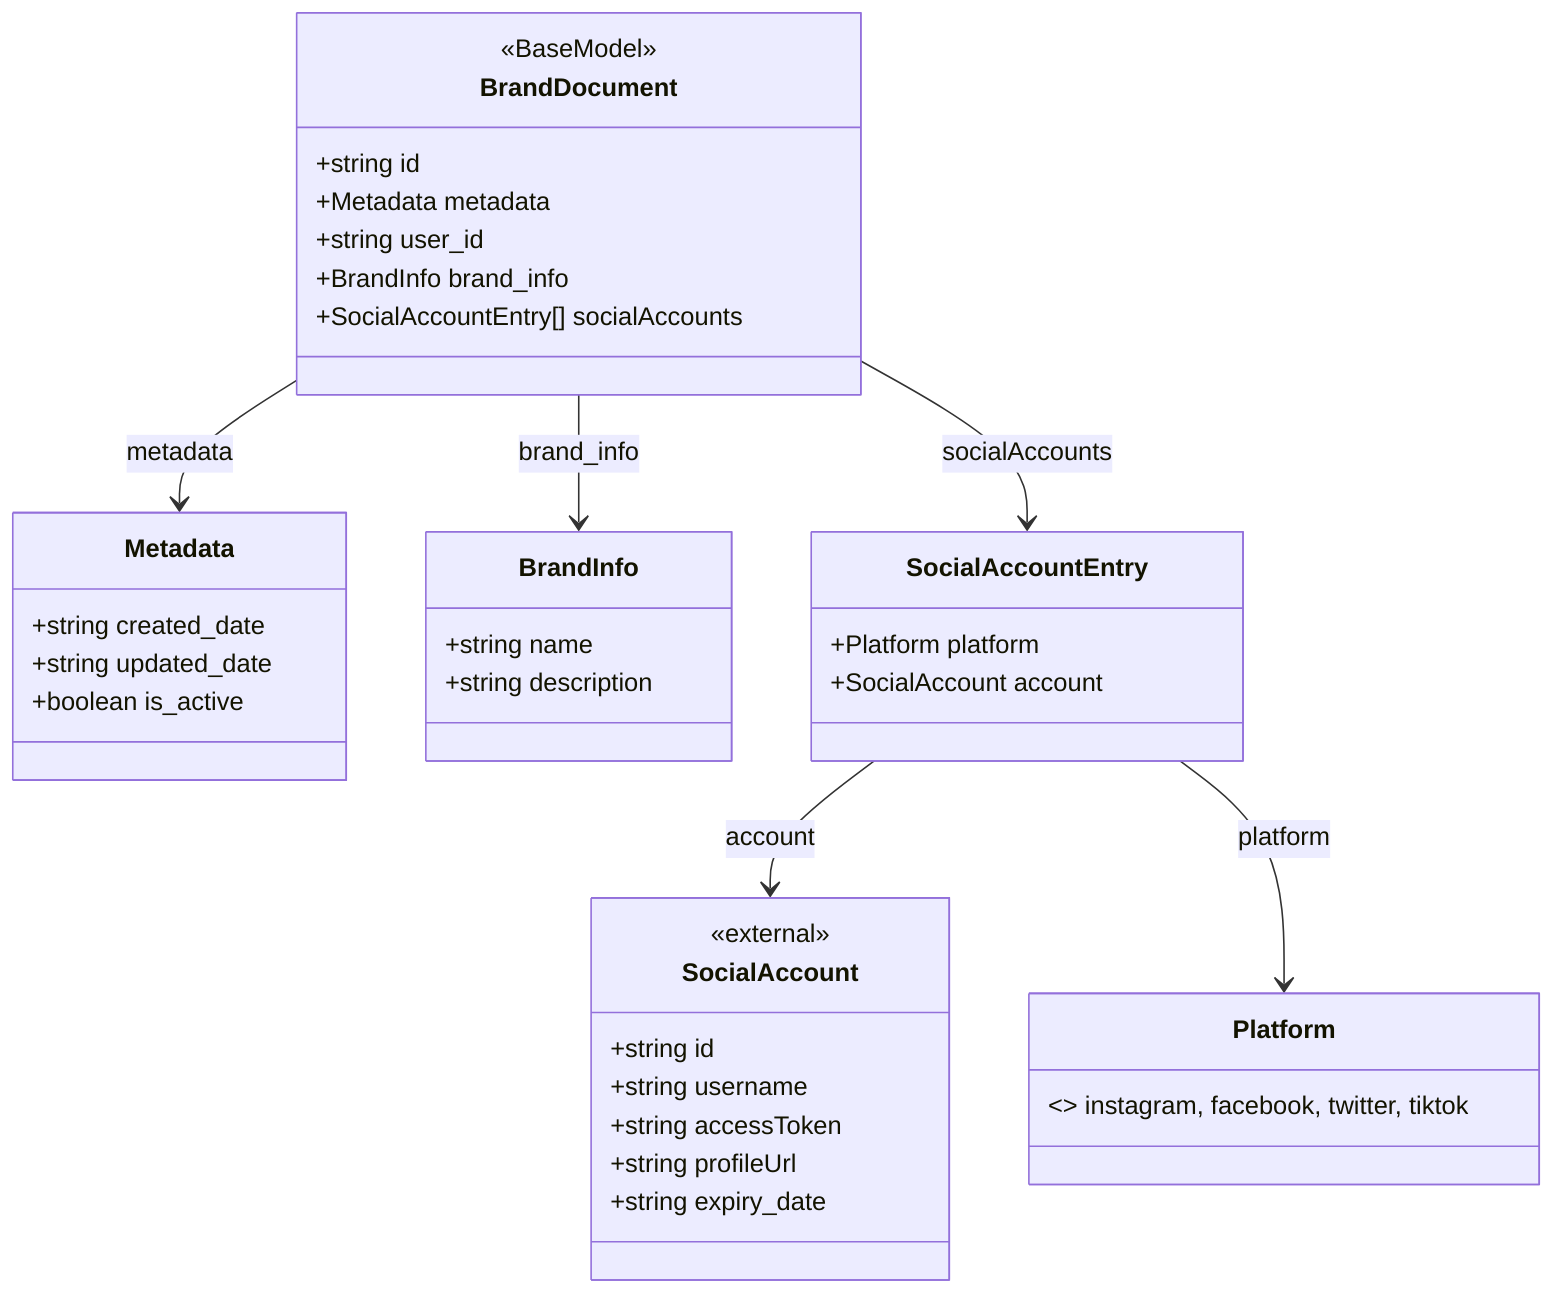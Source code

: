 classDiagram
    class BrandDocument {
        <<BaseModel>>        
        +string id
        +Metadata metadata
        +string user_id
        +BrandInfo brand_info
        +SocialAccountEntry[] socialAccounts
    }
    class Metadata {
        +string created_date
        +string updated_date
        +boolean is_active
    }
    class BrandInfo {
        +string name
        +string description
    }
    class Platform {
        <<enum>> instagram, facebook, twitter, tiktok
    }
    class SocialAccountEntry {
        +Platform platform
        +SocialAccount account
    }
    class SocialAccount {
        <<external>>
        +string id
        +string username
        +string accessToken
        +string profileUrl
        +string expiry_date
    }
    BrandDocument --> Metadata : metadata
    BrandDocument --> BrandInfo : brand_info
    BrandDocument --> SocialAccountEntry : socialAccounts
    SocialAccountEntry --> SocialAccount : account
    SocialAccountEntry --> Platform : platform